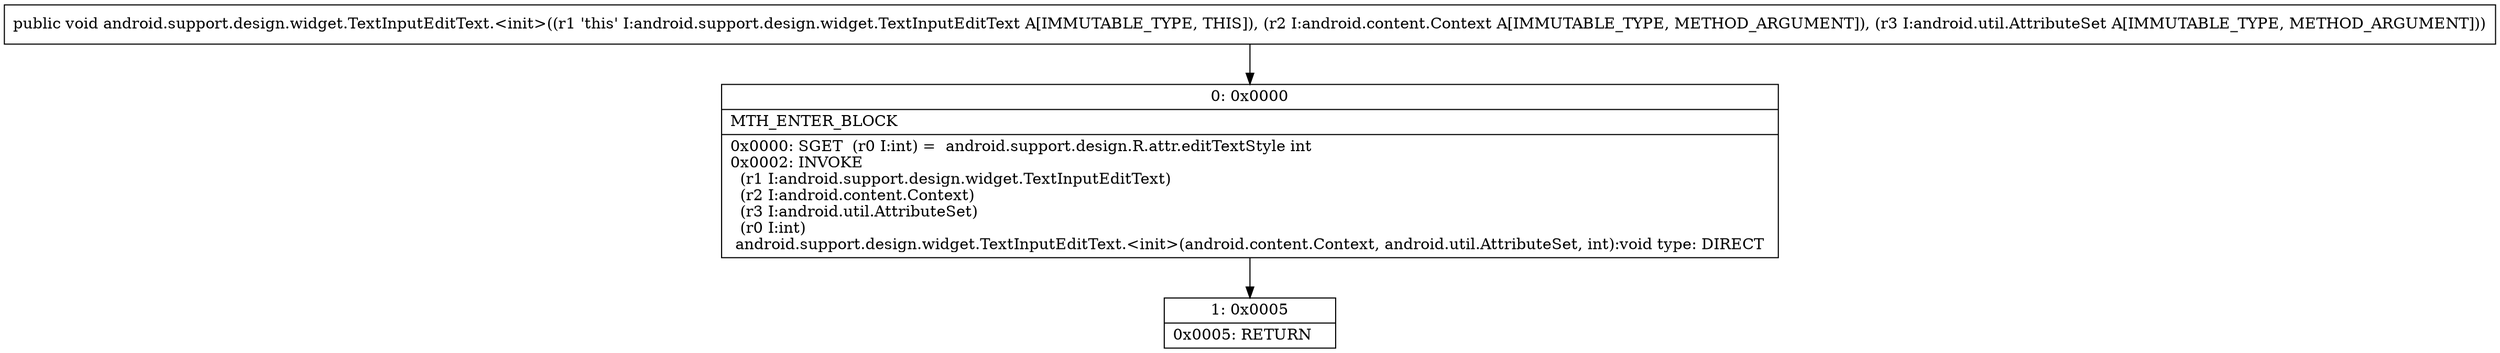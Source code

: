 digraph "CFG forandroid.support.design.widget.TextInputEditText.\<init\>(Landroid\/content\/Context;Landroid\/util\/AttributeSet;)V" {
Node_0 [shape=record,label="{0\:\ 0x0000|MTH_ENTER_BLOCK\l|0x0000: SGET  (r0 I:int) =  android.support.design.R.attr.editTextStyle int \l0x0002: INVOKE  \l  (r1 I:android.support.design.widget.TextInputEditText)\l  (r2 I:android.content.Context)\l  (r3 I:android.util.AttributeSet)\l  (r0 I:int)\l android.support.design.widget.TextInputEditText.\<init\>(android.content.Context, android.util.AttributeSet, int):void type: DIRECT \l}"];
Node_1 [shape=record,label="{1\:\ 0x0005|0x0005: RETURN   \l}"];
MethodNode[shape=record,label="{public void android.support.design.widget.TextInputEditText.\<init\>((r1 'this' I:android.support.design.widget.TextInputEditText A[IMMUTABLE_TYPE, THIS]), (r2 I:android.content.Context A[IMMUTABLE_TYPE, METHOD_ARGUMENT]), (r3 I:android.util.AttributeSet A[IMMUTABLE_TYPE, METHOD_ARGUMENT])) }"];
MethodNode -> Node_0;
Node_0 -> Node_1;
}

